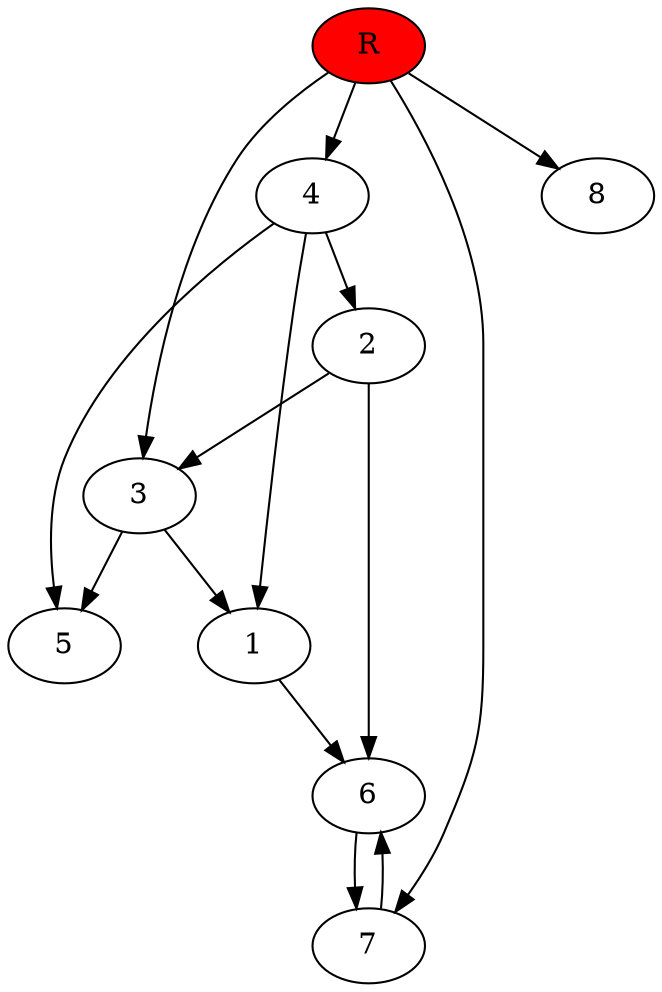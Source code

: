 digraph prb23157 {
	1
	2
	3
	4
	5
	6
	7
	8
	R [fillcolor="#ff0000" style=filled]
	1 -> 6
	2 -> 3
	2 -> 6
	3 -> 1
	3 -> 5
	4 -> 1
	4 -> 2
	4 -> 5
	6 -> 7
	7 -> 6
	R -> 3
	R -> 4
	R -> 7
	R -> 8
}
